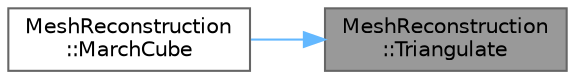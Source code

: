 digraph "MeshReconstruction::Triangulate"
{
 // INTERACTIVE_SVG=YES
 // LATEX_PDF_SIZE
  bgcolor="transparent";
  edge [fontname=Helvetica,fontsize=10,labelfontname=Helvetica,labelfontsize=10];
  node [fontname=Helvetica,fontsize=10,shape=box,height=0.2,width=0.4];
  rankdir="RL";
  Node1 [id="Node000001",label="MeshReconstruction\l::Triangulate",height=0.2,width=0.4,color="gray40", fillcolor="grey60", style="filled", fontcolor="black",tooltip="Given a grid cube and an isolevel the triangles (5 max) required to represent the isosurface in the c..."];
  Node1 -> Node2 [id="edge1_Node000001_Node000002",dir="back",color="steelblue1",style="solid",tooltip=" "];
  Node2 [id="Node000002",label="MeshReconstruction\l::MarchCube",height=0.2,width=0.4,color="grey40", fillcolor="white", style="filled",URL="$de/d72/namespaceMeshReconstruction.html#a53109267b3d24c114956febfb63d629d",tooltip="Reconstructs a triangle mesh from a given signed distance function using Marching Cubes."];
}
